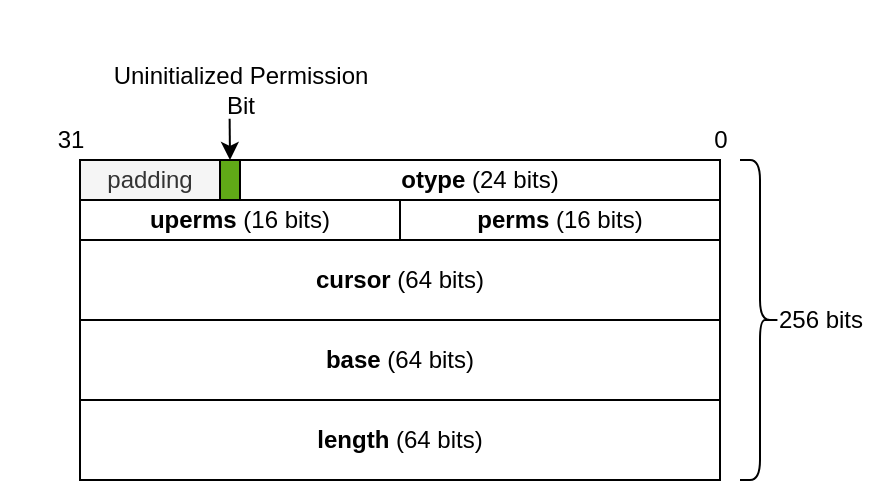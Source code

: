 <mxfile version="12.9.13" type="device"><diagram id="3KFqPBDzLa6M8AIRlCCJ" name="Page-1"><mxGraphModel dx="1164" dy="716" grid="1" gridSize="10" guides="1" tooltips="1" connect="1" arrows="1" fold="1" page="1" pageScale="1" pageWidth="850" pageHeight="1100" math="0" shadow="0"><root><mxCell id="0"/><mxCell id="1" parent="0"/><mxCell id="au8rpHjWsESi_DH5Y1kE-1" value="" style="rounded=0;whiteSpace=wrap;html=1;" parent="1" vertex="1"><mxGeometry x="120" y="120" width="320" height="160" as="geometry"/></mxCell><mxCell id="au8rpHjWsESi_DH5Y1kE-2" value="0" style="text;html=1;align=center;verticalAlign=middle;resizable=0;points=[];autosize=1;" parent="1" vertex="1"><mxGeometry x="430" y="100" width="20" height="20" as="geometry"/></mxCell><mxCell id="au8rpHjWsESi_DH5Y1kE-3" value="31" style="text;html=1;align=center;verticalAlign=middle;resizable=0;points=[];autosize=1;" parent="1" vertex="1"><mxGeometry x="100" y="100" width="30" height="20" as="geometry"/></mxCell><mxCell id="au8rpHjWsESi_DH5Y1kE-4" value="" style="shape=curlyBracket;whiteSpace=wrap;html=1;rounded=1;flipH=1;" parent="1" vertex="1"><mxGeometry x="450" y="120" width="20" height="160" as="geometry"/></mxCell><mxCell id="au8rpHjWsESi_DH5Y1kE-5" value="256 bits" style="text;html=1;align=center;verticalAlign=middle;resizable=0;points=[];autosize=1;" parent="1" vertex="1"><mxGeometry x="460" y="190" width="60" height="20" as="geometry"/></mxCell><mxCell id="au8rpHjWsESi_DH5Y1kE-6" value="padding" style="rounded=0;whiteSpace=wrap;html=1;fillColor=#f5f5f5;strokeColor=#000000;fontColor=#333333;" parent="1" vertex="1"><mxGeometry x="120" y="120" width="70" height="20" as="geometry"/></mxCell><mxCell id="au8rpHjWsESi_DH5Y1kE-7" value="" style="rounded=0;whiteSpace=wrap;html=1;strokeColor=#000000;fillColor=#60a917;fontColor=#ffffff;" parent="1" vertex="1"><mxGeometry x="190" y="120" width="10" height="20" as="geometry"/></mxCell><mxCell id="au8rpHjWsESi_DH5Y1kE-8" value="&lt;b&gt;otype&lt;/b&gt; (24 bits)" style="rounded=0;whiteSpace=wrap;html=1;strokeColor=#000000;" parent="1" vertex="1"><mxGeometry x="200" y="120" width="240" height="20" as="geometry"/></mxCell><mxCell id="au8rpHjWsESi_DH5Y1kE-9" value="&lt;b&gt;uperms&lt;/b&gt; (16 bits)" style="rounded=0;whiteSpace=wrap;html=1;strokeColor=#000000;" parent="1" vertex="1"><mxGeometry x="120" y="140" width="160" height="20" as="geometry"/></mxCell><mxCell id="au8rpHjWsESi_DH5Y1kE-10" value="&lt;b&gt;perms &lt;/b&gt;(16 bits)" style="rounded=0;whiteSpace=wrap;html=1;strokeColor=#000000;" parent="1" vertex="1"><mxGeometry x="280" y="140" width="160" height="20" as="geometry"/></mxCell><mxCell id="au8rpHjWsESi_DH5Y1kE-11" value="&lt;b&gt;cursor &lt;/b&gt;(64 bits)" style="rounded=0;whiteSpace=wrap;html=1;strokeColor=#000000;" parent="1" vertex="1"><mxGeometry x="120" y="160" width="320" height="40" as="geometry"/></mxCell><mxCell id="au8rpHjWsESi_DH5Y1kE-12" value="&lt;b&gt;base&amp;nbsp;&lt;/b&gt;(64 bits)" style="rounded=0;whiteSpace=wrap;html=1;strokeColor=#000000;" parent="1" vertex="1"><mxGeometry x="120" y="200" width="320" height="40" as="geometry"/></mxCell><mxCell id="au8rpHjWsESi_DH5Y1kE-13" value="&lt;b&gt;length&amp;nbsp;&lt;/b&gt;(64 bits)" style="rounded=0;whiteSpace=wrap;html=1;strokeColor=#000000;" parent="1" vertex="1"><mxGeometry x="120" y="240" width="320" height="40" as="geometry"/></mxCell><mxCell id="au8rpHjWsESi_DH5Y1kE-14" value="" style="endArrow=classic;html=1;entryX=0.5;entryY=0;entryDx=0;entryDy=0;exitX=0.463;exitY=0.981;exitDx=0;exitDy=0;exitPerimeter=0;" parent="1" source="au8rpHjWsESi_DH5Y1kE-15" target="au8rpHjWsESi_DH5Y1kE-7" edge="1"><mxGeometry width="50" height="50" relative="1" as="geometry"><mxPoint x="185" y="100" as="sourcePoint"/><mxPoint x="210" y="50" as="targetPoint"/></mxGeometry></mxCell><mxCell id="au8rpHjWsESi_DH5Y1kE-15" value="Uninitialized Permission &lt;br&gt;Bit" style="text;html=1;align=center;verticalAlign=middle;resizable=0;points=[];autosize=1;" parent="1" vertex="1"><mxGeometry x="130" y="70" width="140" height="30" as="geometry"/></mxCell><mxCell id="dh-KeT2doPUSb4azYhIF-1" value="" style="rounded=0;whiteSpace=wrap;html=1;fillColor=none;strokeColor=none;" vertex="1" parent="1"><mxGeometry x="80" y="40" width="440" height="240" as="geometry"/></mxCell></root></mxGraphModel></diagram></mxfile>